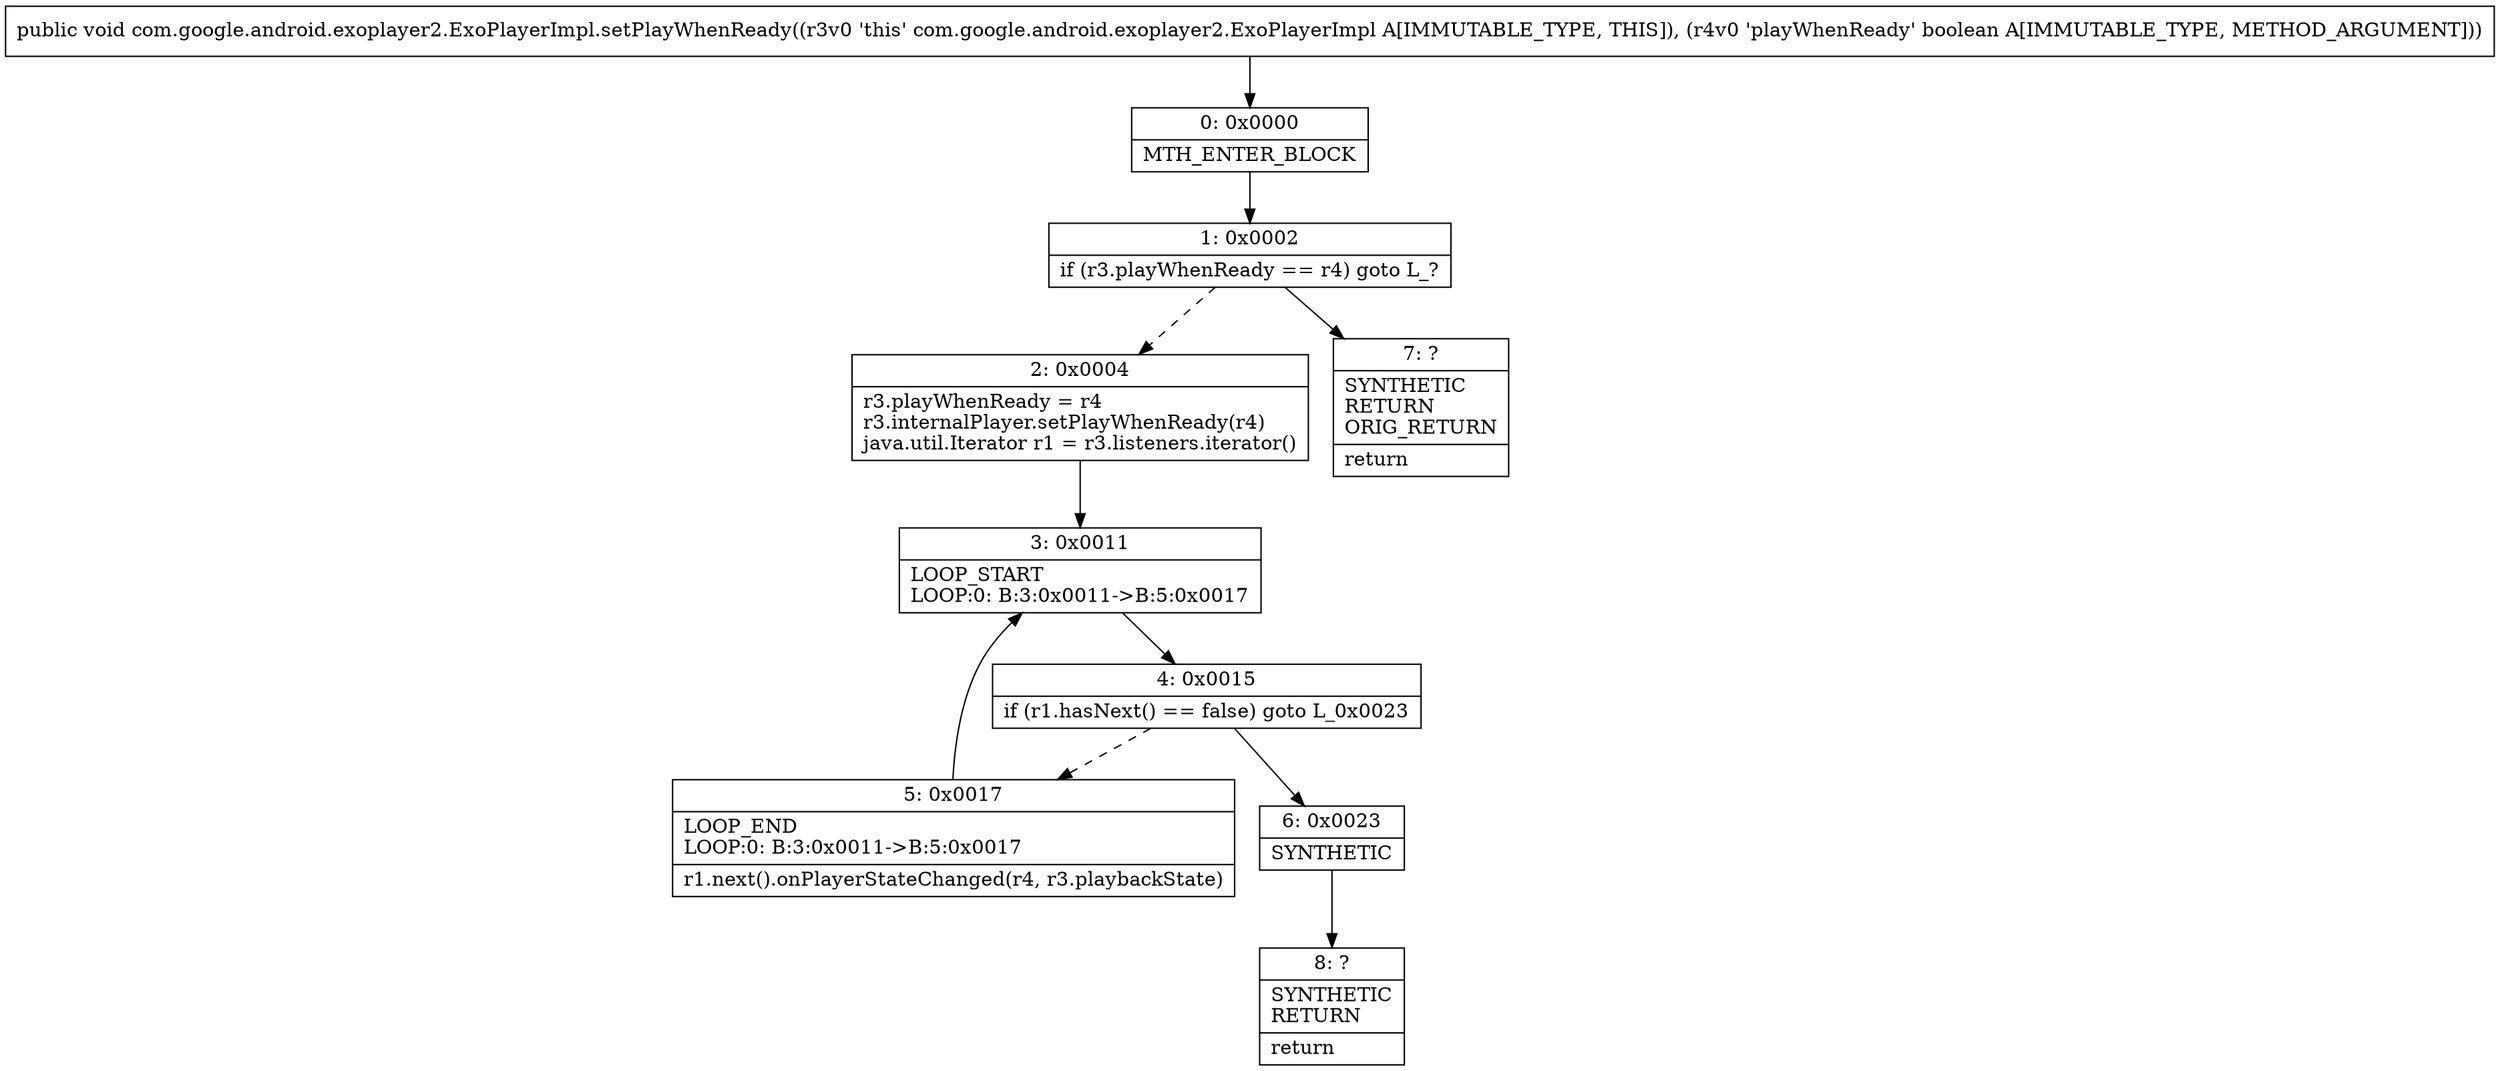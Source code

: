 digraph "CFG forcom.google.android.exoplayer2.ExoPlayerImpl.setPlayWhenReady(Z)V" {
Node_0 [shape=record,label="{0\:\ 0x0000|MTH_ENTER_BLOCK\l}"];
Node_1 [shape=record,label="{1\:\ 0x0002|if (r3.playWhenReady == r4) goto L_?\l}"];
Node_2 [shape=record,label="{2\:\ 0x0004|r3.playWhenReady = r4\lr3.internalPlayer.setPlayWhenReady(r4)\ljava.util.Iterator r1 = r3.listeners.iterator()\l}"];
Node_3 [shape=record,label="{3\:\ 0x0011|LOOP_START\lLOOP:0: B:3:0x0011\-\>B:5:0x0017\l}"];
Node_4 [shape=record,label="{4\:\ 0x0015|if (r1.hasNext() == false) goto L_0x0023\l}"];
Node_5 [shape=record,label="{5\:\ 0x0017|LOOP_END\lLOOP:0: B:3:0x0011\-\>B:5:0x0017\l|r1.next().onPlayerStateChanged(r4, r3.playbackState)\l}"];
Node_6 [shape=record,label="{6\:\ 0x0023|SYNTHETIC\l}"];
Node_7 [shape=record,label="{7\:\ ?|SYNTHETIC\lRETURN\lORIG_RETURN\l|return\l}"];
Node_8 [shape=record,label="{8\:\ ?|SYNTHETIC\lRETURN\l|return\l}"];
MethodNode[shape=record,label="{public void com.google.android.exoplayer2.ExoPlayerImpl.setPlayWhenReady((r3v0 'this' com.google.android.exoplayer2.ExoPlayerImpl A[IMMUTABLE_TYPE, THIS]), (r4v0 'playWhenReady' boolean A[IMMUTABLE_TYPE, METHOD_ARGUMENT])) }"];
MethodNode -> Node_0;
Node_0 -> Node_1;
Node_1 -> Node_2[style=dashed];
Node_1 -> Node_7;
Node_2 -> Node_3;
Node_3 -> Node_4;
Node_4 -> Node_5[style=dashed];
Node_4 -> Node_6;
Node_5 -> Node_3;
Node_6 -> Node_8;
}

